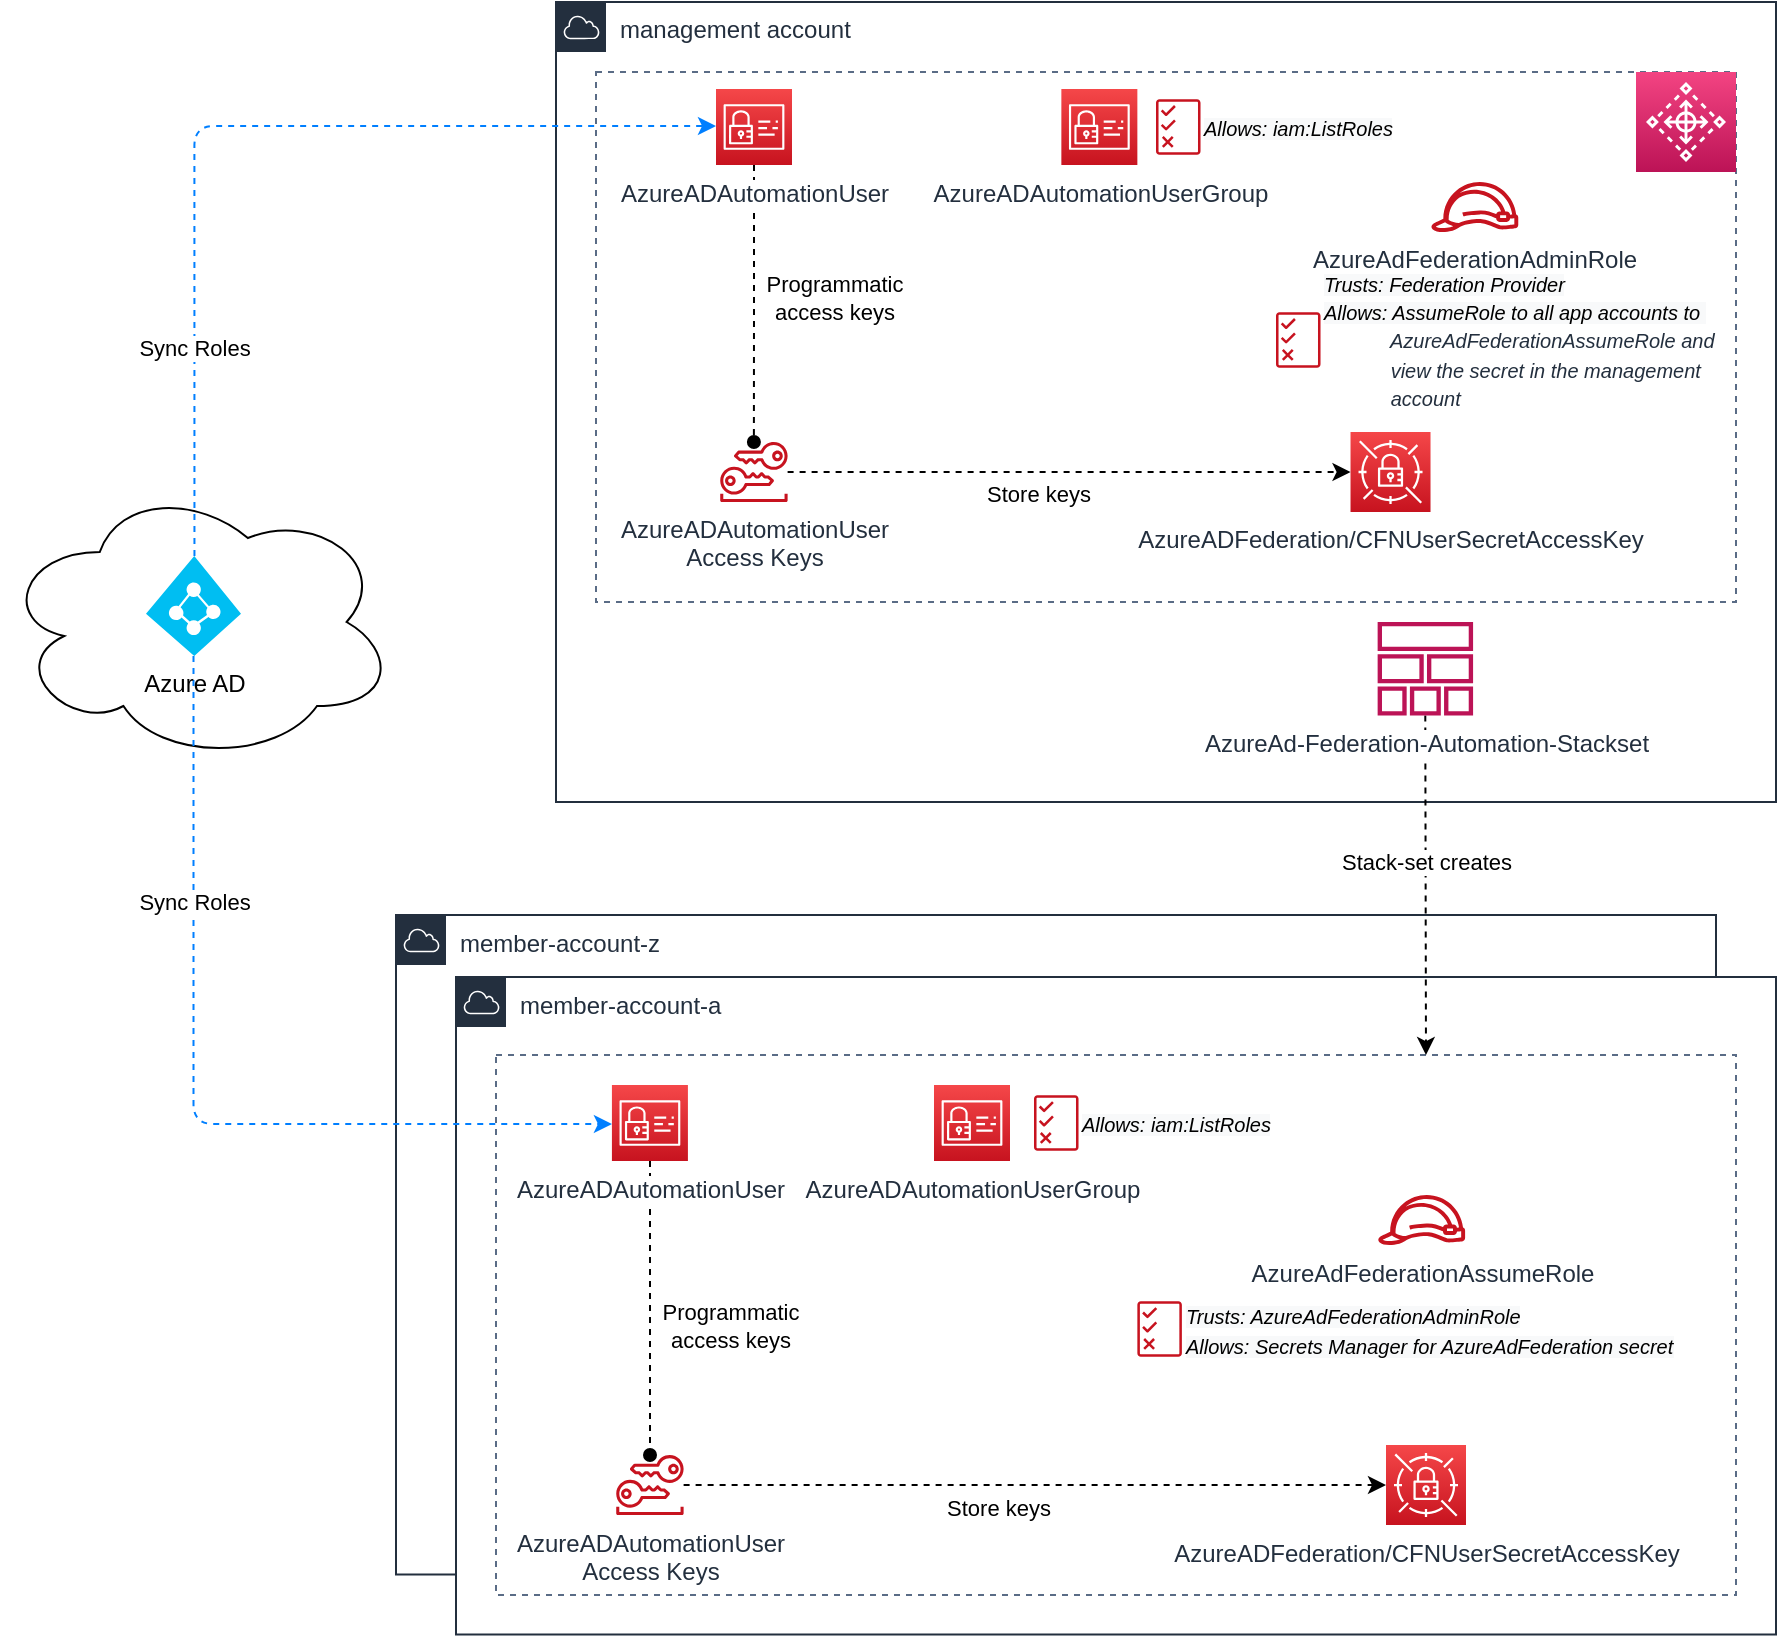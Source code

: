 <mxfile version="14.4.3" type="device" pages="3"><diagram id="FqrLZWHzoo5J5WxMDRZL" name="Architecture and setup"><mxGraphModel dx="2104" dy="1793" grid="1" gridSize="10" guides="1" tooltips="1" connect="1" arrows="1" fold="1" page="1" pageScale="1" pageWidth="850" pageHeight="1100" math="0" shadow="0"><root><mxCell id="c3f2tB6gFAgfBq4CRRod-0"/><mxCell id="c3f2tB6gFAgfBq4CRRod-1" parent="c3f2tB6gFAgfBq4CRRod-0"/><mxCell id="7dn_jiXcMwLFWpbqytFQ-9" value="management account" style="points=[[0,0],[0.25,0],[0.5,0],[0.75,0],[1,0],[1,0.25],[1,0.5],[1,0.75],[1,1],[0.75,1],[0.5,1],[0.25,1],[0,1],[0,0.75],[0,0.5],[0,0.25]];outlineConnect=0;gradientColor=none;html=1;whiteSpace=wrap;fontSize=12;fontStyle=0;shape=mxgraph.aws4.group;grIcon=mxgraph.aws4.group_aws_cloud;strokeColor=#232F3E;fillColor=none;verticalAlign=top;align=left;spacingLeft=30;fontColor=#232F3E;dashed=0;" parent="c3f2tB6gFAgfBq4CRRod-1" vertex="1"><mxGeometry x="150" y="-320" width="610" height="400" as="geometry"/></mxCell><mxCell id="RjcXQ5EP-Vv-G3318iv2-3" value="" style="fillColor=none;strokeColor=#5A6C86;dashed=1;verticalAlign=top;fontStyle=0;fontColor=#5A6C86;labelBackgroundColor=#ffffff;align=left;" parent="c3f2tB6gFAgfBq4CRRod-1" vertex="1"><mxGeometry x="170" y="-285" width="570" height="265" as="geometry"/></mxCell><mxCell id="SARxEaDUFfVSbtmHEN4Y-0" value="" style="ellipse;shape=cloud;whiteSpace=wrap;html=1;" parent="c3f2tB6gFAgfBq4CRRod-1" vertex="1"><mxGeometry x="-127.5" y="-80" width="197.5" height="140" as="geometry"/></mxCell><mxCell id="dH2w4yvX9Bx07AGb9wOr-0" value="member-account-z" style="points=[[0,0],[0.25,0],[0.5,0],[0.75,0],[1,0],[1,0.25],[1,0.5],[1,0.75],[1,1],[0.75,1],[0.5,1],[0.25,1],[0,1],[0,0.75],[0,0.5],[0,0.25]];outlineConnect=0;gradientColor=none;html=1;whiteSpace=wrap;fontSize=12;fontStyle=0;shape=mxgraph.aws4.group;grIcon=mxgraph.aws4.group_aws_cloud;strokeColor=#232F3E;verticalAlign=top;align=left;spacingLeft=30;fontColor=#232F3E;dashed=0;" parent="c3f2tB6gFAgfBq4CRRod-1" vertex="1"><mxGeometry x="70" y="136.53" width="660" height="329.77" as="geometry"/></mxCell><mxCell id="7dn_jiXcMwLFWpbqytFQ-4" value="member-account-a" style="points=[[0,0],[0.25,0],[0.5,0],[0.75,0],[1,0],[1,0.25],[1,0.5],[1,0.75],[1,1],[0.75,1],[0.5,1],[0.25,1],[0,1],[0,0.75],[0,0.5],[0,0.25]];outlineConnect=0;gradientColor=none;html=1;whiteSpace=wrap;fontSize=12;fontStyle=0;shape=mxgraph.aws4.group;grIcon=mxgraph.aws4.group_aws_cloud;strokeColor=#232F3E;verticalAlign=top;align=left;spacingLeft=30;fontColor=#232F3E;dashed=0;" parent="c3f2tB6gFAgfBq4CRRod-1" vertex="1"><mxGeometry x="100" y="167.53" width="660" height="328.77" as="geometry"/></mxCell><mxCell id="7dn_jiXcMwLFWpbqytFQ-58" value="AzureAdFederationAdminRole" style="outlineConnect=0;fontColor=#232F3E;gradientColor=none;fillColor=#C7131F;strokeColor=none;dashed=0;verticalLabelPosition=bottom;verticalAlign=top;align=center;html=1;fontSize=12;fontStyle=0;aspect=fixed;pointerEvents=1;shape=mxgraph.aws4.role;labelBackgroundColor=#ffffff;" parent="c3f2tB6gFAgfBq4CRRod-1" vertex="1"><mxGeometry x="587.26" y="-230" width="44.32" height="25" as="geometry"/></mxCell><mxCell id="7dn_jiXcMwLFWpbqytFQ-59" value="&lt;span style=&quot;color: rgb(0 , 0 , 0) ; font-size: 10px ; font-style: italic ; text-align: left ; background-color: rgb(248 , 249 , 250)&quot;&gt;Trusts: Federation Provider&lt;/span&gt;&lt;br style=&quot;color: rgb(0 , 0 , 0) ; font-size: 10px ; font-style: italic ; text-align: left ; background-color: rgb(248 , 249 , 250)&quot;&gt;&lt;span style=&quot;color: rgb(0 , 0 , 0) ; font-size: 10px ; font-style: italic ; text-align: left ; background-color: rgb(248 , 249 , 250)&quot;&gt;Allows: AssumeRole to all app accounts to&amp;nbsp;&lt;br&gt;&lt;/span&gt;&lt;span style=&quot;text-align: center&quot;&gt;&lt;font style=&quot;font-size: 10px&quot;&gt;&lt;i&gt;&amp;nbsp; &amp;nbsp; &amp;nbsp; &amp;nbsp; &amp;nbsp; &amp;nbsp; AzureAdFederationAssumeRole and&lt;br&gt;&amp;nbsp; &amp;nbsp; &amp;nbsp; &amp;nbsp; &amp;nbsp; &amp;nbsp; view the secret in the management&lt;br&gt;&amp;nbsp; &amp;nbsp; &amp;nbsp; &amp;nbsp; &amp;nbsp; &amp;nbsp; account&lt;/i&gt;&lt;/font&gt;&lt;/span&gt;&lt;span style=&quot;color: rgb(0 , 0 , 0) ; font-size: 10px ; font-style: italic ; text-align: left ; background-color: rgb(248 , 249 , 250)&quot;&gt;&lt;br&gt;&lt;/span&gt;" style="outlineConnect=0;fontColor=#232F3E;gradientColor=none;fillColor=#C7131F;strokeColor=none;dashed=0;verticalLabelPosition=middle;verticalAlign=middle;align=left;html=1;fontSize=12;fontStyle=0;aspect=fixed;pointerEvents=1;shape=mxgraph.aws4.permissions;labelBackgroundColor=#ffffff;labelPosition=right;" parent="c3f2tB6gFAgfBq4CRRod-1" vertex="1"><mxGeometry x="510" y="-165" width="22.26" height="28" as="geometry"/></mxCell><mxCell id="7dn_jiXcMwLFWpbqytFQ-43" value="" style="fillColor=none;strokeColor=#5A6C86;dashed=1;verticalAlign=top;fontStyle=0;fontColor=#5A6C86;labelBackgroundColor=#ffffff;align=left;" parent="c3f2tB6gFAgfBq4CRRod-1" vertex="1"><mxGeometry x="120" y="206.53" width="620" height="270" as="geometry"/></mxCell><mxCell id="F_xfmrEzftqFc8TvGtLU-1" style="edgeStyle=orthogonalEdgeStyle;rounded=0;orthogonalLoop=1;jettySize=auto;html=1;fontColor=#FFFFFF;dashed=1;" parent="c3f2tB6gFAgfBq4CRRod-1" source="7dn_jiXcMwLFWpbqytFQ-42" target="7dn_jiXcMwLFWpbqytFQ-45" edge="1"><mxGeometry relative="1" as="geometry"/></mxCell><mxCell id="F_xfmrEzftqFc8TvGtLU-2" value="&lt;font color=&quot;#000000&quot;&gt;Store keys&lt;/font&gt;" style="edgeLabel;html=1;align=center;verticalAlign=middle;resizable=0;points=[];fontColor=#FFFFFF;" parent="F_xfmrEzftqFc8TvGtLU-1" vertex="1" connectable="0"><mxGeometry x="-0.08" y="-1" relative="1" as="geometry"><mxPoint x="-4.81" y="10" as="offset"/></mxGeometry></mxCell><mxCell id="7dn_jiXcMwLFWpbqytFQ-42" value="AzureADAutomationUser&lt;br&gt;Access Keys" style="outlineConnect=0;fontColor=#232F3E;gradientColor=none;fillColor=#C7131F;strokeColor=none;dashed=0;verticalLabelPosition=bottom;verticalAlign=top;align=center;html=1;fontSize=12;fontStyle=0;aspect=fixed;pointerEvents=1;shape=mxgraph.aws4.long_term_security_credential;labelBackgroundColor=#ffffff;" parent="c3f2tB6gFAgfBq4CRRod-1" vertex="1"><mxGeometry x="180" y="406.53" width="33.92" height="30" as="geometry"/></mxCell><mxCell id="7dn_jiXcMwLFWpbqytFQ-44" value="AzureADAutomationUserGroup" style="outlineConnect=0;fontColor=#232F3E;gradientColor=#F54749;gradientDirection=north;fillColor=#C7131F;strokeColor=#ffffff;dashed=0;verticalLabelPosition=bottom;verticalAlign=top;align=center;html=1;fontSize=12;fontStyle=0;aspect=fixed;shape=mxgraph.aws4.resourceIcon;resIcon=mxgraph.aws4.identity_and_access_management;labelBackgroundColor=#ffffff;" parent="c3f2tB6gFAgfBq4CRRod-1" vertex="1"><mxGeometry x="339" y="221.53" width="38" height="38" as="geometry"/></mxCell><mxCell id="7dn_jiXcMwLFWpbqytFQ-45" value="AzureADFederation/CFNUserSecretAccessKey" style="outlineConnect=0;fontColor=#232F3E;gradientColor=#F54749;gradientDirection=north;fillColor=#C7131F;strokeColor=#ffffff;dashed=0;verticalLabelPosition=bottom;verticalAlign=top;align=center;html=1;fontSize=12;fontStyle=0;aspect=fixed;shape=mxgraph.aws4.resourceIcon;resIcon=mxgraph.aws4.secrets_manager;labelBackgroundColor=#ffffff;" parent="c3f2tB6gFAgfBq4CRRod-1" vertex="1"><mxGeometry x="565" y="401.53" width="40" height="40" as="geometry"/></mxCell><mxCell id="F_xfmrEzftqFc8TvGtLU-3" style="edgeStyle=orthogonalEdgeStyle;rounded=1;orthogonalLoop=1;jettySize=auto;html=1;dashed=1;fontColor=#FFFFFF;endArrow=oval;endFill=1;" parent="c3f2tB6gFAgfBq4CRRod-1" source="7dn_jiXcMwLFWpbqytFQ-41" target="7dn_jiXcMwLFWpbqytFQ-42" edge="1"><mxGeometry relative="1" as="geometry"><Array as="points"><mxPoint x="197" y="336.53"/><mxPoint x="197" y="336.53"/></Array></mxGeometry></mxCell><mxCell id="F_xfmrEzftqFc8TvGtLU-4" value="&lt;font color=&quot;#000000&quot;&gt;Programmatic&lt;br&gt;access keys&lt;/font&gt;" style="edgeLabel;html=1;align=center;verticalAlign=middle;resizable=0;points=[];fontColor=#FFFFFF;" parent="F_xfmrEzftqFc8TvGtLU-3" vertex="1" connectable="0"><mxGeometry x="-0.43" y="1" relative="1" as="geometry"><mxPoint x="39" y="40.2" as="offset"/></mxGeometry></mxCell><mxCell id="7dn_jiXcMwLFWpbqytFQ-41" value="AzureADAutomationUser" style="outlineConnect=0;fontColor=#232F3E;gradientColor=#F54749;gradientDirection=north;fillColor=#C7131F;strokeColor=#ffffff;dashed=0;verticalLabelPosition=bottom;verticalAlign=top;align=center;html=1;fontSize=12;fontStyle=0;aspect=fixed;shape=mxgraph.aws4.resourceIcon;resIcon=mxgraph.aws4.identity_and_access_management;labelBackgroundColor=#ffffff;" parent="c3f2tB6gFAgfBq4CRRod-1" vertex="1"><mxGeometry x="177.96" y="221.53" width="38" height="38" as="geometry"/></mxCell><mxCell id="7dn_jiXcMwLFWpbqytFQ-50" value="&lt;span style=&quot;color: rgb(0 , 0 , 0) ; font-size: 10px ; font-style: italic ; text-align: left ; background-color: rgb(248 , 249 , 250)&quot;&gt;Allows: iam:ListRoles&lt;/span&gt;" style="outlineConnect=0;fontColor=#232F3E;gradientColor=none;fillColor=#C7131F;strokeColor=none;dashed=0;verticalLabelPosition=middle;verticalAlign=middle;align=left;html=1;fontSize=12;fontStyle=0;aspect=fixed;pointerEvents=1;shape=mxgraph.aws4.permissions;labelBackgroundColor=#ffffff;labelPosition=right;" parent="c3f2tB6gFAgfBq4CRRod-1" vertex="1"><mxGeometry x="389" y="226.53" width="22.26" height="28" as="geometry"/></mxCell><mxCell id="dH2w4yvX9Bx07AGb9wOr-2" style="edgeStyle=orthogonalEdgeStyle;rounded=1;orthogonalLoop=1;jettySize=auto;html=1;fontSize=11;dashed=1;strokeColor=#007FFF;" parent="c3f2tB6gFAgfBq4CRRod-1" source="dH2w4yvX9Bx07AGb9wOr-1" target="7dn_jiXcMwLFWpbqytFQ-41" edge="1"><mxGeometry relative="1" as="geometry"><Array as="points"><mxPoint x="-31" y="241"/></Array></mxGeometry></mxCell><mxCell id="dH2w4yvX9Bx07AGb9wOr-3" value="Sync Roles" style="edgeLabel;html=1;align=center;verticalAlign=middle;resizable=0;points=[];fontSize=11;" parent="dH2w4yvX9Bx07AGb9wOr-2" vertex="1" connectable="0"><mxGeometry x="-0.777" y="-1" relative="1" as="geometry"><mxPoint x="0.99" y="73.59" as="offset"/></mxGeometry></mxCell><mxCell id="dH2w4yvX9Bx07AGb9wOr-1" value="Azure AD" style="verticalLabelPosition=bottom;html=1;verticalAlign=top;align=center;strokeColor=none;fillColor=#00BEF2;shape=mxgraph.azure.azure_active_directory;fontSize=12;" parent="c3f2tB6gFAgfBq4CRRod-1" vertex="1"><mxGeometry x="-55" y="-43" width="47.5" height="50" as="geometry"/></mxCell><mxCell id="RjcXQ5EP-Vv-G3318iv2-4" value="AzureADAutomationUser&lt;br&gt;Access Keys" style="outlineConnect=0;fontColor=#232F3E;gradientColor=none;fillColor=#C7131F;strokeColor=none;dashed=0;verticalLabelPosition=bottom;verticalAlign=top;align=center;html=1;fontSize=12;fontStyle=0;aspect=fixed;pointerEvents=1;shape=mxgraph.aws4.long_term_security_credential;labelBackgroundColor=#ffffff;" parent="c3f2tB6gFAgfBq4CRRod-1" vertex="1"><mxGeometry x="232" y="-100" width="33.92" height="30" as="geometry"/></mxCell><mxCell id="RjcXQ5EP-Vv-G3318iv2-5" value="AzureADAutomationUserGroup" style="outlineConnect=0;fontColor=#232F3E;gradientColor=#F54749;gradientDirection=north;fillColor=#C7131F;strokeColor=#ffffff;dashed=0;verticalLabelPosition=bottom;verticalAlign=top;align=center;html=1;fontSize=12;fontStyle=0;aspect=fixed;shape=mxgraph.aws4.resourceIcon;resIcon=mxgraph.aws4.identity_and_access_management;labelBackgroundColor=#ffffff;" parent="c3f2tB6gFAgfBq4CRRod-1" vertex="1"><mxGeometry x="402.68" y="-276.5" width="38" height="38" as="geometry"/></mxCell><mxCell id="RjcXQ5EP-Vv-G3318iv2-6" value="AzureADFederation/CFNUserSecretAccessKey" style="outlineConnect=0;fontColor=#232F3E;gradientColor=#F54749;gradientDirection=north;fillColor=#C7131F;strokeColor=#ffffff;dashed=0;verticalLabelPosition=bottom;verticalAlign=top;align=center;html=1;fontSize=12;fontStyle=0;aspect=fixed;shape=mxgraph.aws4.resourceIcon;resIcon=mxgraph.aws4.secrets_manager;labelBackgroundColor=#ffffff;" parent="c3f2tB6gFAgfBq4CRRod-1" vertex="1"><mxGeometry x="547.26" y="-105" width="40" height="40" as="geometry"/></mxCell><mxCell id="RjcXQ5EP-Vv-G3318iv2-8" value="&lt;span style=&quot;color: rgb(0 , 0 , 0) ; font-size: 10px ; font-style: italic ; text-align: left ; background-color: rgb(248 , 249 , 250)&quot;&gt;Allows: iam:ListRoles&lt;/span&gt;" style="outlineConnect=0;fontColor=#232F3E;gradientColor=none;fillColor=#C7131F;strokeColor=none;dashed=0;verticalLabelPosition=middle;verticalAlign=middle;align=left;html=1;fontSize=12;fontStyle=0;aspect=fixed;pointerEvents=1;shape=mxgraph.aws4.permissions;labelBackgroundColor=#ffffff;labelPosition=right;" parent="c3f2tB6gFAgfBq4CRRod-1" vertex="1"><mxGeometry x="450" y="-271.5" width="22.26" height="28" as="geometry"/></mxCell><mxCell id="RjcXQ5EP-Vv-G3318iv2-15" style="edgeStyle=orthogonalEdgeStyle;rounded=1;jumpStyle=arc;orthogonalLoop=1;jettySize=auto;html=1;startArrow=none;startFill=0;dashed=1;entryX=0.75;entryY=0;entryDx=0;entryDy=0;" parent="c3f2tB6gFAgfBq4CRRod-1" source="7dn_jiXcMwLFWpbqytFQ-14" target="7dn_jiXcMwLFWpbqytFQ-43" edge="1"><mxGeometry relative="1" as="geometry"><mxPoint x="200" y="320" as="targetPoint"/><mxPoint x="190.15" y="-176.588" as="sourcePoint"/></mxGeometry></mxCell><mxCell id="RjcXQ5EP-Vv-G3318iv2-16" value="&lt;br&gt;" style="edgeLabel;html=1;align=center;verticalAlign=middle;resizable=0;points=[];fontColor=#4D4D4D;" parent="RjcXQ5EP-Vv-G3318iv2-15" vertex="1" connectable="0"><mxGeometry x="0.028" y="47" relative="1" as="geometry"><mxPoint x="-49" y="47" as="offset"/></mxGeometry></mxCell><mxCell id="F_xfmrEzftqFc8TvGtLU-5" value="&lt;font color=&quot;#000000&quot;&gt;Stack-set creates&lt;/font&gt;" style="edgeLabel;html=1;align=center;verticalAlign=middle;resizable=0;points=[];fontColor=#FFFFFF;" parent="RjcXQ5EP-Vv-G3318iv2-15" vertex="1" connectable="0"><mxGeometry x="-0.036" relative="1" as="geometry"><mxPoint y="-8.77" as="offset"/></mxGeometry></mxCell><mxCell id="7dn_jiXcMwLFWpbqytFQ-14" value="AzureAd-Federation-Automation-Stackset" style="outlineConnect=0;fontColor=#232F3E;gradientColor=none;fillColor=#BC1356;strokeColor=none;dashed=0;verticalLabelPosition=bottom;verticalAlign=top;align=center;html=1;fontSize=12;fontStyle=0;aspect=fixed;pointerEvents=1;shape=mxgraph.aws4.stack;labelBackgroundColor=#ffffff;" parent="c3f2tB6gFAgfBq4CRRod-1" vertex="1"><mxGeometry x="560.68" y="-10" width="48" height="46.77" as="geometry"/></mxCell><mxCell id="7dn_jiXcMwLFWpbqytFQ-37" value="AzureAdFederationAssumeRole" style="outlineConnect=0;fontColor=#232F3E;gradientColor=none;fillColor=#C7131F;strokeColor=none;dashed=0;verticalLabelPosition=bottom;verticalAlign=top;align=center;html=1;fontSize=12;fontStyle=0;aspect=fixed;pointerEvents=1;shape=mxgraph.aws4.role;labelBackgroundColor=#ffffff;" parent="c3f2tB6gFAgfBq4CRRod-1" vertex="1"><mxGeometry x="560.68" y="276.53" width="44.32" height="25" as="geometry"/></mxCell><mxCell id="7dn_jiXcMwLFWpbqytFQ-40" value="&lt;span style=&quot;color: rgb(0 , 0 , 0) ; font-size: 10px ; font-style: italic ; text-align: left ; background-color: rgb(248 , 249 , 250)&quot;&gt;Trusts: AzureAdFederationAdminRole&lt;/span&gt;&lt;br style=&quot;color: rgb(0 , 0 , 0) ; font-size: 10px ; font-style: italic ; text-align: left ; background-color: rgb(248 , 249 , 250)&quot;&gt;&lt;span style=&quot;color: rgb(0 , 0 , 0) ; font-size: 10px ; font-style: italic ; text-align: left ; background-color: rgb(248 , 249 , 250)&quot;&gt;Allows: Secrets Manager for AzureAdFederation secret&lt;/span&gt;" style="outlineConnect=0;fontColor=#232F3E;gradientColor=none;fillColor=#C7131F;strokeColor=none;dashed=0;verticalLabelPosition=middle;verticalAlign=middle;align=left;html=1;fontSize=12;fontStyle=0;aspect=fixed;pointerEvents=1;shape=mxgraph.aws4.permissions;labelBackgroundColor=#ffffff;labelPosition=right;" parent="c3f2tB6gFAgfBq4CRRod-1" vertex="1"><mxGeometry x="440.68" y="329.53" width="22.26" height="28" as="geometry"/></mxCell><mxCell id="F_xfmrEzftqFc8TvGtLU-6" style="edgeStyle=orthogonalEdgeStyle;rounded=1;orthogonalLoop=1;jettySize=auto;html=1;dashed=1;fontColor=#FFFFFF;endArrow=oval;endFill=1;" parent="c3f2tB6gFAgfBq4CRRod-1" source="RjcXQ5EP-Vv-G3318iv2-7" target="RjcXQ5EP-Vv-G3318iv2-4" edge="1"><mxGeometry relative="1" as="geometry"><mxPoint x="207" y="269.53" as="sourcePoint"/><mxPoint x="286" y="-120" as="targetPoint"/></mxGeometry></mxCell><mxCell id="F_xfmrEzftqFc8TvGtLU-7" value="&lt;font color=&quot;#000000&quot;&gt;Programmatic&lt;br&gt;access keys&lt;/font&gt;" style="edgeLabel;html=1;align=center;verticalAlign=middle;resizable=0;points=[];fontColor=#FFFFFF;" parent="F_xfmrEzftqFc8TvGtLU-6" vertex="1" connectable="0"><mxGeometry x="-0.43" y="1" relative="1" as="geometry"><mxPoint x="39" y="27.07" as="offset"/></mxGeometry></mxCell><mxCell id="RjcXQ5EP-Vv-G3318iv2-7" value="AzureADAutomationUser" style="outlineConnect=0;fontColor=#232F3E;gradientColor=#F54749;gradientDirection=north;fillColor=#C7131F;strokeColor=#ffffff;dashed=0;verticalLabelPosition=bottom;verticalAlign=top;align=center;html=1;fontSize=12;fontStyle=0;aspect=fixed;shape=mxgraph.aws4.resourceIcon;resIcon=mxgraph.aws4.identity_and_access_management;labelBackgroundColor=#ffffff;" parent="c3f2tB6gFAgfBq4CRRod-1" vertex="1"><mxGeometry x="230" y="-276.5" width="38" height="38" as="geometry"/></mxCell><mxCell id="F_xfmrEzftqFc8TvGtLU-8" style="edgeStyle=orthogonalEdgeStyle;rounded=1;orthogonalLoop=1;jettySize=auto;html=1;fontSize=11;dashed=1;strokeColor=#007FFF;exitX=0.51;exitY=0;exitDx=0;exitDy=0;exitPerimeter=0;" parent="c3f2tB6gFAgfBq4CRRod-1" source="dH2w4yvX9Bx07AGb9wOr-1" target="RjcXQ5EP-Vv-G3318iv2-7" edge="1"><mxGeometry relative="1" as="geometry"><Array as="points"><mxPoint x="-31" y="-258"/></Array><mxPoint x="-30.775" y="-43" as="sourcePoint"/><mxPoint x="270" y="-257" as="targetPoint"/></mxGeometry></mxCell><mxCell id="F_xfmrEzftqFc8TvGtLU-9" value="Sync Roles" style="edgeLabel;html=1;align=center;verticalAlign=middle;resizable=0;points=[];fontSize=11;" parent="F_xfmrEzftqFc8TvGtLU-8" vertex="1" connectable="0"><mxGeometry x="-0.777" y="-1" relative="1" as="geometry"><mxPoint x="-1" y="-51.67" as="offset"/></mxGeometry></mxCell><mxCell id="F_xfmrEzftqFc8TvGtLU-10" style="edgeStyle=orthogonalEdgeStyle;rounded=0;orthogonalLoop=1;jettySize=auto;html=1;fontColor=#FFFFFF;dashed=1;" parent="c3f2tB6gFAgfBq4CRRod-1" source="RjcXQ5EP-Vv-G3318iv2-4" target="RjcXQ5EP-Vv-G3318iv2-6" edge="1"><mxGeometry relative="1" as="geometry"><mxPoint x="223.809" y="431.53" as="sourcePoint"/><mxPoint x="575" y="431.53" as="targetPoint"/></mxGeometry></mxCell><mxCell id="F_xfmrEzftqFc8TvGtLU-11" value="&lt;font color=&quot;#000000&quot;&gt;Store keys&lt;/font&gt;" style="edgeLabel;html=1;align=center;verticalAlign=middle;resizable=0;points=[];fontColor=#FFFFFF;" parent="F_xfmrEzftqFc8TvGtLU-10" vertex="1" connectable="0"><mxGeometry x="-0.08" y="-1" relative="1" as="geometry"><mxPoint x="-4.81" y="10" as="offset"/></mxGeometry></mxCell><mxCell id="F_xfmrEzftqFc8TvGtLU-12" value="" style="points=[[0,0,0],[0.25,0,0],[0.5,0,0],[0.75,0,0],[1,0,0],[0,1,0],[0.25,1,0],[0.5,1,0],[0.75,1,0],[1,1,0],[0,0.25,0],[0,0.5,0],[0,0.75,0],[1,0.25,0],[1,0.5,0],[1,0.75,0]];points=[[0,0,0],[0.25,0,0],[0.5,0,0],[0.75,0,0],[1,0,0],[0,1,0],[0.25,1,0],[0.5,1,0],[0.75,1,0],[1,1,0],[0,0.25,0],[0,0.5,0],[0,0.75,0],[1,0.25,0],[1,0.5,0],[1,0.75,0]];outlineConnect=0;fontColor=#232F3E;gradientColor=#F34482;gradientDirection=north;fillColor=#BC1356;strokeColor=#ffffff;dashed=0;verticalLabelPosition=bottom;verticalAlign=top;align=center;html=1;fontSize=12;fontStyle=0;aspect=fixed;shape=mxgraph.aws4.resourceIcon;resIcon=mxgraph.aws4.control_tower;" parent="c3f2tB6gFAgfBq4CRRod-1" vertex="1"><mxGeometry x="690" y="-285" width="50" height="50" as="geometry"/></mxCell><mxCell id="7dn_jiXcMwLFWpbqytFQ-65" value="Cloud Admin Setup" parent="c3f2tB6gFAgfBq4CRRod-0" visible="0"/><mxCell id="7dn_jiXcMwLFWpbqytFQ-26" value="cfn-azuread-fed-stackset.yaml" style="outlineConnect=0;fontColor=#232F3E;gradientColor=none;fillColor=#BC1356;strokeColor=none;dashed=0;verticalLabelPosition=bottom;verticalAlign=top;align=center;html=1;fontSize=12;fontStyle=0;aspect=fixed;pointerEvents=1;shape=mxgraph.aws4.template;" parent="7dn_jiXcMwLFWpbqytFQ-65" vertex="1"><mxGeometry x="890" y="-290" width="40" height="48" as="geometry"/></mxCell><mxCell id="7dn_jiXcMwLFWpbqytFQ-62" value="cfn-azuread-fed-admin-role.yaml" style="outlineConnect=0;fontColor=#232F3E;gradientColor=none;fillColor=#BC1356;strokeColor=none;dashed=0;verticalLabelPosition=bottom;verticalAlign=top;align=center;html=1;fontSize=12;fontStyle=0;aspect=fixed;pointerEvents=1;shape=mxgraph.aws4.template;" parent="7dn_jiXcMwLFWpbqytFQ-65" vertex="1"><mxGeometry x="890" y="-390" width="40" height="48" as="geometry"/></mxCell><mxCell id="7dn_jiXcMwLFWpbqytFQ-63" style="edgeStyle=orthogonalEdgeStyle;rounded=1;orthogonalLoop=1;jettySize=auto;html=1;entryX=1;entryY=0.5;entryDx=0;entryDy=0;dashed=1;endArrow=classic;endFill=1;fontColor=#4D4D4D;" parent="7dn_jiXcMwLFWpbqytFQ-65" source="VKh6G32uSdE6U0LtTRjT-0" target="7dn_jiXcMwLFWpbqytFQ-62" edge="1"><mxGeometry relative="1" as="geometry"><mxPoint x="1160" y="-290" as="sourcePoint"/><mxPoint x="664.66" y="-369.39" as="targetPoint"/><Array as="points"><mxPoint x="1165" y="-366"/></Array></mxGeometry></mxCell><mxCell id="7dn_jiXcMwLFWpbqytFQ-64" value="1) Create Stack (one time setup)" style="edgeLabel;html=1;align=center;verticalAlign=middle;resizable=0;points=[];fontColor=#4D4D4D;" parent="7dn_jiXcMwLFWpbqytFQ-63" vertex="1" connectable="0"><mxGeometry x="-0.13" y="1" relative="1" as="geometry"><mxPoint x="-77.29" y="-15" as="offset"/></mxGeometry></mxCell><mxCell id="7dn_jiXcMwLFWpbqytFQ-25" style="edgeStyle=orthogonalEdgeStyle;rounded=1;jumpStyle=arc;orthogonalLoop=1;jettySize=auto;html=1;startArrow=none;startFill=0;endArrow=classic;endFill=1;strokeWidth=1;fontSize=10;dashed=1;" parent="7dn_jiXcMwLFWpbqytFQ-65" source="7dn_jiXcMwLFWpbqytFQ-26" target="7dn_jiXcMwLFWpbqytFQ-14" edge="1"><mxGeometry relative="1" as="geometry"><mxPoint x="660" y="-267" as="targetPoint"/><Array as="points"><mxPoint x="770" y="-266"/><mxPoint x="770" y="-50"/><mxPoint x="590" y="-50"/></Array></mxGeometry></mxCell><mxCell id="7dn_jiXcMwLFWpbqytFQ-30" style="edgeStyle=orthogonalEdgeStyle;rounded=1;jumpStyle=arc;orthogonalLoop=1;jettySize=auto;html=1;dashed=1;startArrow=none;startFill=0;endArrow=classic;endFill=1;strokeWidth=1;fontSize=10;" parent="7dn_jiXcMwLFWpbqytFQ-65" source="VKh6G32uSdE6U0LtTRjT-0" target="7dn_jiXcMwLFWpbqytFQ-26" edge="1"><mxGeometry relative="1" as="geometry"><mxPoint x="1160" y="-266" as="sourcePoint"/></mxGeometry></mxCell><mxCell id="7dn_jiXcMwLFWpbqytFQ-31" value="2) Creates StackSet (one time setup)" style="edgeLabel;html=1;align=center;verticalAlign=middle;resizable=0;points=[];fontSize=11;" parent="7dn_jiXcMwLFWpbqytFQ-30" vertex="1" connectable="0"><mxGeometry x="0.214" relative="1" as="geometry"><mxPoint x="20.25" y="-13.39" as="offset"/></mxGeometry></mxCell><mxCell id="LpopPmGT9c_zJsNjT6-V-0" style="edgeStyle=orthogonalEdgeStyle;rounded=1;orthogonalLoop=1;jettySize=auto;html=1;dashed=1;endArrow=classic;endFill=1;fontColor=#4D4D4D;entryX=0.5;entryY=0;entryDx=0;entryDy=0;" parent="7dn_jiXcMwLFWpbqytFQ-65" source="7dn_jiXcMwLFWpbqytFQ-62" target="RjcXQ5EP-Vv-G3318iv2-3" edge="1"><mxGeometry relative="1" as="geometry"><Array as="points"><mxPoint x="435" y="-360"/></Array><mxPoint x="325" y="-240" as="sourcePoint"/><mxPoint x="320" y="-160" as="targetPoint"/></mxGeometry></mxCell><mxCell id="VKh6G32uSdE6U0LtTRjT-0" value="Cloud Admin" style="outlineConnect=0;fontColor=#232F3E;gradientColor=none;fillColor=#232F3E;strokeColor=none;dashed=0;verticalLabelPosition=bottom;verticalAlign=top;align=center;html=1;fontSize=12;fontStyle=0;aspect=fixed;pointerEvents=1;shape=mxgraph.aws4.user;" parent="7dn_jiXcMwLFWpbqytFQ-65" vertex="1"><mxGeometry x="1150" y="-285.25" width="38.5" height="38.5" as="geometry"/></mxCell></root></mxGraphModel></diagram><diagram name="workflow" id="9NhBHbqtQvZD5T5OXKM4"><mxGraphModel dx="2104" dy="1793" grid="1" gridSize="10" guides="1" tooltips="1" connect="1" arrows="1" fold="1" page="1" pageScale="1" pageWidth="850" pageHeight="1100" math="0" shadow="0"><root><mxCell id="ecbQXqs9eKeEXQ746qT--0"/><mxCell id="ecbQXqs9eKeEXQ746qT--1" parent="ecbQXqs9eKeEXQ746qT--0"/><mxCell id="xBXWzLloOaqbRb26Omyu-0" value="" style="ellipse;shape=cloud;whiteSpace=wrap;html=1;" parent="ecbQXqs9eKeEXQ746qT--1" vertex="1"><mxGeometry x="-180" y="30" width="197.5" height="140" as="geometry"/></mxCell><mxCell id="ecbQXqs9eKeEXQ746qT--2" value="member-account-z" style="points=[[0,0],[0.25,0],[0.5,0],[0.75,0],[1,0],[1,0.25],[1,0.5],[1,0.75],[1,1],[0.75,1],[0.5,1],[0.25,1],[0,1],[0,0.75],[0,0.5],[0,0.25]];outlineConnect=0;gradientColor=none;html=1;whiteSpace=wrap;fontSize=12;fontStyle=0;shape=mxgraph.aws4.group;grIcon=mxgraph.aws4.group_aws_cloud;strokeColor=#232F3E;verticalAlign=top;align=left;spacingLeft=30;fontColor=#232F3E;dashed=0;" parent="ecbQXqs9eKeEXQ746qT--1" vertex="1"><mxGeometry x="40" y="170.23" width="660" height="329.77" as="geometry"/></mxCell><mxCell id="ecbQXqs9eKeEXQ746qT--3" value="member-account-a" style="points=[[0,0],[0.25,0],[0.5,0],[0.75,0],[1,0],[1,0.25],[1,0.5],[1,0.75],[1,1],[0.75,1],[0.5,1],[0.25,1],[0,1],[0,0.75],[0,0.5],[0,0.25]];outlineConnect=0;gradientColor=none;html=1;whiteSpace=wrap;fontSize=12;fontStyle=0;shape=mxgraph.aws4.group;grIcon=mxgraph.aws4.group_aws_cloud;strokeColor=#232F3E;verticalAlign=top;align=left;spacingLeft=30;fontColor=#232F3E;dashed=0;" parent="ecbQXqs9eKeEXQ746qT--1" vertex="1"><mxGeometry x="70" y="201.23" width="660" height="328.77" as="geometry"/></mxCell><mxCell id="ecbQXqs9eKeEXQ746qT--4" value="management account" style="points=[[0,0],[0.25,0],[0.5,0],[0.75,0],[1,0],[1,0.25],[1,0.5],[1,0.75],[1,1],[0.75,1],[0.5,1],[0.25,1],[0,1],[0,0.75],[0,0.5],[0,0.25]];outlineConnect=0;gradientColor=none;html=1;whiteSpace=wrap;fontSize=12;fontStyle=0;shape=mxgraph.aws4.group;grIcon=mxgraph.aws4.group_aws_cloud;strokeColor=#232F3E;fillColor=none;verticalAlign=top;align=left;spacingLeft=30;fontColor=#232F3E;dashed=0;" parent="ecbQXqs9eKeEXQ746qT--1" vertex="1"><mxGeometry x="150" y="-70" width="570" height="200" as="geometry"/></mxCell><mxCell id="ecbQXqs9eKeEXQ746qT--5" value="" style="fillColor=none;strokeColor=#5A6C86;dashed=1;verticalAlign=top;fontStyle=0;fontColor=#5A6C86;labelBackgroundColor=#ffffff;align=left;" parent="ecbQXqs9eKeEXQ746qT--1" vertex="1"><mxGeometry x="169" y="-33.23" width="256.08" height="120" as="geometry"/></mxCell><mxCell id="ecbQXqs9eKeEXQ746qT--6" value="AzureAdFederationAdminRole" style="outlineConnect=0;fontColor=#232F3E;gradientColor=none;fillColor=#C7131F;strokeColor=none;dashed=0;verticalLabelPosition=bottom;verticalAlign=top;align=center;html=1;fontSize=12;fontStyle=0;aspect=fixed;pointerEvents=1;shape=mxgraph.aws4.role;labelBackgroundColor=#ffffff;" parent="ecbQXqs9eKeEXQ746qT--1" vertex="1"><mxGeometry x="301.84" y="-27.23" width="44.32" height="25" as="geometry"/></mxCell><mxCell id="ecbQXqs9eKeEXQ746qT--7" value="&lt;span style=&quot;color: rgb(0 , 0 , 0) ; font-size: 10px ; font-style: italic ; text-align: left ; background-color: rgb(248 , 249 , 250)&quot;&gt;Trusts: Federation Provider&lt;/span&gt;&lt;br style=&quot;color: rgb(0 , 0 , 0) ; font-size: 10px ; font-style: italic ; text-align: left ; background-color: rgb(248 , 249 , 250)&quot;&gt;&lt;span style=&quot;color: rgb(0 , 0 , 0) ; font-size: 10px ; font-style: italic ; text-align: left ; background-color: rgb(248 , 249 , 250)&quot;&gt;Allows: AssumeRole to all app accounts to&amp;nbsp;&lt;br&gt;&lt;/span&gt;&lt;span style=&quot;text-align: center&quot;&gt;&lt;font style=&quot;font-size: 10px&quot;&gt;&lt;i&gt;&amp;nbsp; &amp;nbsp; &amp;nbsp; &amp;nbsp; &amp;nbsp; &amp;nbsp; AzureAdFederationAssumeRole&lt;/i&gt;&lt;/font&gt;&lt;/span&gt;&lt;span style=&quot;color: rgb(0 , 0 , 0) ; font-size: 10px ; font-style: italic ; text-align: left ; background-color: rgb(248 , 249 , 250)&quot;&gt;&lt;br&gt;&lt;/span&gt;" style="outlineConnect=0;fontColor=#232F3E;gradientColor=none;fillColor=#C7131F;strokeColor=none;dashed=0;verticalLabelPosition=middle;verticalAlign=middle;align=left;html=1;fontSize=12;fontStyle=0;aspect=fixed;pointerEvents=1;shape=mxgraph.aws4.permissions;labelBackgroundColor=#ffffff;labelPosition=right;" parent="ecbQXqs9eKeEXQ746qT--1" vertex="1"><mxGeometry x="181.84" y="37.77" width="22.26" height="28" as="geometry"/></mxCell><mxCell id="ecbQXqs9eKeEXQ746qT--11" value="" style="fillColor=none;strokeColor=#5A6C86;dashed=1;verticalAlign=top;fontStyle=0;fontColor=#5A6C86;labelBackgroundColor=#ffffff;align=left;" parent="ecbQXqs9eKeEXQ746qT--1" vertex="1"><mxGeometry x="90" y="240.23" width="620" height="270" as="geometry"/></mxCell><mxCell id="ecbQXqs9eKeEXQ746qT--12" value="Access Keys" style="outlineConnect=0;fontColor=#232F3E;gradientColor=none;fillColor=#C7131F;strokeColor=none;dashed=0;verticalLabelPosition=bottom;verticalAlign=top;align=center;html=1;fontSize=12;fontStyle=0;aspect=fixed;pointerEvents=1;shape=mxgraph.aws4.long_term_security_credential;labelBackgroundColor=#ffffff;" parent="ecbQXqs9eKeEXQ746qT--1" vertex="1"><mxGeometry x="120" y="440.23" width="33.92" height="30" as="geometry"/></mxCell><mxCell id="ecbQXqs9eKeEXQ746qT--13" value="AzureADAutomationUserGroup" style="outlineConnect=0;fontColor=#232F3E;gradientColor=#F54749;gradientDirection=north;fillColor=#C7131F;strokeColor=#ffffff;dashed=0;verticalLabelPosition=bottom;verticalAlign=top;align=center;html=1;fontSize=12;fontStyle=0;aspect=fixed;shape=mxgraph.aws4.resourceIcon;resIcon=mxgraph.aws4.identity_and_access_management;labelBackgroundColor=#ffffff;" parent="ecbQXqs9eKeEXQ746qT--1" vertex="1"><mxGeometry x="250" y="349.73" width="38" height="38" as="geometry"/></mxCell><mxCell id="ecbQXqs9eKeEXQ746qT--14" value="AzureADFederation/CFNUserSecretAccessKey" style="outlineConnect=0;fontColor=#232F3E;gradientColor=#F54749;gradientDirection=north;fillColor=#C7131F;strokeColor=#ffffff;dashed=0;verticalLabelPosition=bottom;verticalAlign=top;align=center;html=1;fontSize=12;fontStyle=0;aspect=fixed;shape=mxgraph.aws4.resourceIcon;resIcon=mxgraph.aws4.secrets_manager;labelBackgroundColor=#ffffff;" parent="ecbQXqs9eKeEXQ746qT--1" vertex="1"><mxGeometry x="535" y="435.23" width="40" height="40" as="geometry"/></mxCell><mxCell id="ecbQXqs9eKeEXQ746qT--16" value="&lt;span style=&quot;color: rgb(0 , 0 , 0) ; font-size: 10px ; font-style: italic ; text-align: left ; background-color: rgb(248 , 249 , 250)&quot;&gt;Allows: iam:ListRoles&lt;/span&gt;" style="outlineConnect=0;fontColor=#232F3E;gradientColor=none;fillColor=#C7131F;strokeColor=none;dashed=0;verticalLabelPosition=middle;verticalAlign=middle;align=left;html=1;fontSize=12;fontStyle=0;aspect=fixed;pointerEvents=1;shape=mxgraph.aws4.permissions;labelBackgroundColor=#ffffff;labelPosition=right;" parent="ecbQXqs9eKeEXQ746qT--1" vertex="1"><mxGeometry x="300" y="354.73" width="22.26" height="28" as="geometry"/></mxCell><mxCell id="ecbQXqs9eKeEXQ746qT--17" style="edgeStyle=orthogonalEdgeStyle;rounded=1;orthogonalLoop=1;jettySize=auto;html=1;fontSize=11;dashed=1;strokeColor=#007FFF;" parent="ecbQXqs9eKeEXQ746qT--1" source="ecbQXqs9eKeEXQ746qT--19" target="ecbQXqs9eKeEXQ746qT--15" edge="1"><mxGeometry relative="1" as="geometry"><Array as="points"><mxPoint x="-21" y="270"/></Array></mxGeometry></mxCell><mxCell id="ecbQXqs9eKeEXQ746qT--18" value="Sync Roles" style="edgeLabel;html=1;align=center;verticalAlign=middle;resizable=0;points=[];fontSize=11;" parent="ecbQXqs9eKeEXQ746qT--17" vertex="1" connectable="0"><mxGeometry x="-0.777" y="-1" relative="1" as="geometry"><mxPoint x="0.95" y="68.5" as="offset"/></mxGeometry></mxCell><mxCell id="ecbQXqs9eKeEXQ746qT--19" value="Azure AD" style="verticalLabelPosition=bottom;html=1;verticalAlign=top;align=center;strokeColor=none;fillColor=#00BEF2;shape=mxgraph.azure.azure_active_directory;fontSize=12;" parent="ecbQXqs9eKeEXQ746qT--1" vertex="1"><mxGeometry x="-105" y="80" width="47.5" height="50" as="geometry"/></mxCell><mxCell id="ecbQXqs9eKeEXQ746qT--10" value="&lt;span style=&quot;color: rgb(0, 0, 0); font-size: 10px; font-style: italic; text-align: left;&quot;&gt;Trusts: ManagementAccountAzureAdFederationAdminRole&lt;/span&gt;&lt;br style=&quot;color: rgb(0, 0, 0); font-size: 10px; font-style: italic; text-align: left;&quot;&gt;&lt;span style=&quot;color: rgb(0, 0, 0); font-size: 10px; font-style: italic; text-align: left;&quot;&gt;Allows: Secrets Manager for AzureAdFederation secret&lt;/span&gt;" style="outlineConnect=0;fontColor=#232F3E;gradientColor=none;fillColor=#C7131F;strokeColor=none;dashed=0;verticalLabelPosition=middle;verticalAlign=middle;align=left;html=1;fontSize=12;fontStyle=0;aspect=fixed;pointerEvents=1;shape=mxgraph.aws4.permissions;labelBackgroundColor=#ffffff;labelPosition=right;" parent="ecbQXqs9eKeEXQ746qT--1" vertex="1"><mxGeometry x="412.84" y="308.23" width="22.26" height="28" as="geometry"/></mxCell><mxCell id="ecbQXqs9eKeEXQ746qT--9" value="AzureAdFederationAssumeRole" style="outlineConnect=0;fontColor=#232F3E;gradientColor=none;fillColor=#C7131F;strokeColor=none;dashed=0;verticalLabelPosition=bottom;verticalAlign=top;align=center;html=1;fontSize=12;fontStyle=0;aspect=fixed;pointerEvents=1;shape=mxgraph.aws4.role;labelBackgroundColor=#ffffff;" parent="ecbQXqs9eKeEXQ746qT--1" vertex="1"><mxGeometry x="532.84" y="255.23" width="44.32" height="25" as="geometry"/></mxCell><mxCell id="dLXGRq70US45OR9hH5CL-0" value="AzureAd-Federation-Automation" style="outlineConnect=0;fontColor=#232F3E;gradientColor=none;fillColor=#BC1356;strokeColor=none;dashed=0;verticalLabelPosition=bottom;verticalAlign=top;align=center;html=1;fontSize=12;fontStyle=0;aspect=fixed;pointerEvents=1;shape=mxgraph.aws4.stack;labelBackgroundColor=#ffffff;" parent="ecbQXqs9eKeEXQ746qT--1" vertex="1"><mxGeometry x="578.0" y="50" width="48" height="46.77" as="geometry"/></mxCell><mxCell id="Nqr2LBGSjIwOXb-rrK7V-1" value="AWS Organizations/&lt;br&gt;Account Vending Process" style="outlineConnect=0;fontColor=#232F3E;gradientColor=#F34482;gradientDirection=north;fillColor=#BC1356;strokeColor=#ffffff;dashed=0;verticalLabelPosition=bottom;verticalAlign=top;align=center;html=1;fontSize=12;fontStyle=0;aspect=fixed;shape=mxgraph.aws4.resourceIcon;resIcon=mxgraph.aws4.organizations;" parent="ecbQXqs9eKeEXQ746qT--1" vertex="1"><mxGeometry x="510" y="-40.23" width="50.23" height="50.23" as="geometry"/></mxCell><mxCell id="ecbQXqs9eKeEXQ746qT--15" value="AzureADAutomationUser" style="outlineConnect=0;fontColor=#232F3E;gradientColor=#F54749;gradientDirection=north;fillColor=#C7131F;strokeColor=#ffffff;dashed=0;verticalLabelPosition=bottom;verticalAlign=top;align=center;html=1;fontSize=12;fontStyle=0;aspect=fixed;shape=mxgraph.aws4.resourceIcon;resIcon=mxgraph.aws4.identity_and_access_management;labelBackgroundColor=#ffffff;" parent="ecbQXqs9eKeEXQ746qT--1" vertex="1"><mxGeometry x="250" y="255.23" width="38" height="38" as="geometry"/></mxCell><mxCell id="ecbQXqs9eKeEXQ746qT--58" value="Customer Fetch Keys" parent="ecbQXqs9eKeEXQ746qT--0"/><mxCell id="ecbQXqs9eKeEXQ746qT--61" style="edgeStyle=orthogonalEdgeStyle;rounded=1;orthogonalLoop=1;jettySize=auto;html=1;entryX=0.51;entryY=0;entryDx=0;entryDy=0;entryPerimeter=0;fontSize=11;" parent="ecbQXqs9eKeEXQ746qT--58" source="Nqr2LBGSjIwOXb-rrK7V-2" target="ecbQXqs9eKeEXQ746qT--19" edge="1"><mxGeometry relative="1" as="geometry"><Array as="points"><mxPoint x="-81" y="-50"/><mxPoint x="-81" y="-50"/></Array><mxPoint x="-21.2" y="-80" as="sourcePoint"/></mxGeometry></mxCell><mxCell id="ecbQXqs9eKeEXQ746qT--62" value="5) Configure Role Sync" style="edgeLabel;html=1;align=center;verticalAlign=middle;resizable=0;points=[];fontSize=11;" parent="ecbQXqs9eKeEXQ746qT--61" vertex="1" connectable="0"><mxGeometry x="0.08" relative="1" as="geometry"><mxPoint as="offset"/></mxGeometry></mxCell><mxCell id="EmAjW36ZTOEbOlp__Aqd-2" style="edgeStyle=orthogonalEdgeStyle;rounded=1;orthogonalLoop=1;jettySize=auto;html=1;" parent="ecbQXqs9eKeEXQ746qT--58" source="ecbQXqs9eKeEXQ746qT--9" target="ecbQXqs9eKeEXQ746qT--14" edge="1"><mxGeometry relative="1" as="geometry"><mxPoint x="371.06" y="96.77" as="sourcePoint"/><mxPoint x="565" y="265.23" as="targetPoint"/></mxGeometry></mxCell><mxCell id="EmAjW36ZTOEbOlp__Aqd-4" value="4) Retrieve keys" style="edgeLabel;html=1;align=center;verticalAlign=middle;resizable=0;points=[];" parent="EmAjW36ZTOEbOlp__Aqd-2" vertex="1" connectable="0"><mxGeometry x="0.275" y="-2" relative="1" as="geometry"><mxPoint as="offset"/></mxGeometry></mxCell><mxCell id="EmAjW36ZTOEbOlp__Aqd-0" style="edgeStyle=orthogonalEdgeStyle;rounded=1;orthogonalLoop=1;jettySize=auto;html=1;exitX=0.75;exitY=1;exitDx=0;exitDy=0;" parent="ecbQXqs9eKeEXQ746qT--58" source="ecbQXqs9eKeEXQ746qT--5" target="ecbQXqs9eKeEXQ746qT--9" edge="1"><mxGeometry relative="1" as="geometry"><mxPoint x="3.75" y="-100" as="sourcePoint"/><mxPoint x="334" y="-17.23" as="targetPoint"/><Array as="points"><mxPoint x="361" y="150"/><mxPoint x="555" y="150"/></Array></mxGeometry></mxCell><mxCell id="EmAjW36ZTOEbOlp__Aqd-1" value="3) Assume role" style="edgeLabel;html=1;align=center;verticalAlign=middle;resizable=0;points=[];" parent="EmAjW36ZTOEbOlp__Aqd-0" vertex="1" connectable="0"><mxGeometry x="0.358" y="-1" relative="1" as="geometry"><mxPoint x="-118.75" y="-1" as="offset"/></mxGeometry></mxCell><mxCell id="ecbQXqs9eKeEXQ746qT--59" style="edgeStyle=orthogonalEdgeStyle;rounded=1;orthogonalLoop=1;jettySize=auto;html=1;" parent="ecbQXqs9eKeEXQ746qT--58" source="Nqr2LBGSjIwOXb-rrK7V-2" target="ecbQXqs9eKeEXQ746qT--6" edge="1"><mxGeometry relative="1" as="geometry"><mxPoint x="-6.25" y="-110" as="sourcePoint"/></mxGeometry></mxCell><mxCell id="ecbQXqs9eKeEXQ746qT--60" value="2) Federate into role" style="edgeLabel;html=1;align=center;verticalAlign=middle;resizable=0;points=[];" parent="ecbQXqs9eKeEXQ746qT--59" vertex="1" connectable="0"><mxGeometry x="0.358" y="-1" relative="1" as="geometry"><mxPoint x="-118.75" y="-1" as="offset"/></mxGeometry></mxCell><mxCell id="Nqr2LBGSjIwOXb-rrK7V-2" value="Domain Admin" style="outlineConnect=0;fontColor=#232F3E;gradientColor=none;fillColor=#232F3E;strokeColor=none;dashed=0;verticalLabelPosition=bottom;verticalAlign=top;align=center;html=1;fontSize=12;fontStyle=0;aspect=fixed;pointerEvents=1;shape=mxgraph.aws4.user;labelBackgroundColor=#ffffff;" parent="ecbQXqs9eKeEXQ746qT--58" vertex="1"><mxGeometry x="-100.5" y="-130" width="38.5" height="38.5" as="geometry"/></mxCell><mxCell id="ecbQXqs9eKeEXQ746qT--49" value="Customer Create Account" parent="ecbQXqs9eKeEXQ746qT--0"/><mxCell id="73YPUSyL-7n6Ob9GP6of-4" style="edgeStyle=orthogonalEdgeStyle;rounded=0;orthogonalLoop=1;jettySize=auto;html=1;endArrow=oval;endFill=1;" parent="ecbQXqs9eKeEXQ746qT--49" source="ecbQXqs9eKeEXQ746qT--15" target="ecbQXqs9eKeEXQ746qT--13" edge="1"><mxGeometry relative="1" as="geometry"><Array as="points"><mxPoint x="269" y="320"/><mxPoint x="269" y="320"/></Array><mxPoint x="299" y="343.0" as="sourcePoint"/><mxPoint x="299" y="399.5" as="targetPoint"/></mxGeometry></mxCell><mxCell id="73YPUSyL-7n6Ob9GP6of-5" value="Added to" style="edgeLabel;html=1;align=center;verticalAlign=middle;resizable=0;points=[];fontColor=#4D4D4D;" parent="73YPUSyL-7n6Ob9GP6of-4" vertex="1" connectable="0"><mxGeometry x="0.292" relative="1" as="geometry"><mxPoint y="1" as="offset"/></mxGeometry></mxCell><mxCell id="ecbQXqs9eKeEXQ746qT--47" style="edgeStyle=orthogonalEdgeStyle;rounded=1;jumpStyle=arc;orthogonalLoop=1;jettySize=auto;html=1;startArrow=none;startFill=0;endArrow=classic;endFill=1;strokeWidth=1;fontSize=10;" parent="ecbQXqs9eKeEXQ746qT--49" source="Nqr2LBGSjIwOXb-rrK7V-0" target="Nqr2LBGSjIwOXb-rrK7V-1" edge="1"><mxGeometry relative="1" as="geometry"><mxPoint x="549" y="-40" as="targetPoint"/><mxPoint x="420" y="-190" as="sourcePoint"/></mxGeometry></mxCell><mxCell id="q3QrLi9Y31-mLm0YK5YP-1" value="1) Create member account" style="edgeLabel;html=1;align=center;verticalAlign=middle;resizable=0;points=[];" parent="ecbQXqs9eKeEXQ746qT--47" vertex="1" connectable="0"><mxGeometry x="-0.268" relative="1" as="geometry"><mxPoint x="1" as="offset"/></mxGeometry></mxCell><mxCell id="73YPUSyL-7n6Ob9GP6of-0" style="edgeStyle=orthogonalEdgeStyle;rounded=1;jumpStyle=arc;orthogonalLoop=1;jettySize=auto;html=1;startArrow=none;startFill=0;dashed=1;" parent="ecbQXqs9eKeEXQ746qT--49" source="dLXGRq70US45OR9hH5CL-0" target="ecbQXqs9eKeEXQ746qT--11" edge="1"><mxGeometry relative="1" as="geometry"><mxPoint x="740" y="425" as="targetPoint"/><Array as="points"><mxPoint x="840" y="73"/><mxPoint x="840" y="425"/></Array><mxPoint x="631.0" y="-242.23" as="sourcePoint"/></mxGeometry></mxCell><mxCell id="73YPUSyL-7n6Ob9GP6of-1" value="StackSet Creates" style="edgeLabel;html=1;align=center;verticalAlign=middle;resizable=0;points=[];" parent="73YPUSyL-7n6Ob9GP6of-0" vertex="1" connectable="0"><mxGeometry x="-0.908" y="-2" relative="1" as="geometry"><mxPoint x="101" y="9.23" as="offset"/></mxGeometry></mxCell><mxCell id="73YPUSyL-7n6Ob9GP6of-6" style="edgeStyle=orthogonalEdgeStyle;rounded=1;orthogonalLoop=1;jettySize=auto;html=1;endArrow=oval;endFill=1;fontColor=#4D4D4D;dashed=1;" parent="ecbQXqs9eKeEXQ746qT--49" source="ecbQXqs9eKeEXQ746qT--15" target="ecbQXqs9eKeEXQ746qT--12" edge="1"><mxGeometry relative="1" as="geometry"><Array as="points"><mxPoint x="137" y="280"/></Array><mxPoint x="280" y="330" as="sourcePoint"/><mxPoint x="167" y="490" as="targetPoint"/></mxGeometry></mxCell><mxCell id="73YPUSyL-7n6Ob9GP6of-7" value="Programmatic&lt;br&gt;Access Keys" style="edgeLabel;html=1;align=center;verticalAlign=middle;resizable=0;points=[];fontColor=#4D4D4D;" parent="73YPUSyL-7n6Ob9GP6of-6" vertex="1" connectable="0"><mxGeometry x="0.568" y="-1" relative="1" as="geometry"><mxPoint y="-30.08" as="offset"/></mxGeometry></mxCell><mxCell id="73YPUSyL-7n6Ob9GP6of-2" style="edgeStyle=orthogonalEdgeStyle;rounded=1;orthogonalLoop=1;jettySize=auto;html=1;endArrow=classic;endFill=1;fontColor=#4D4D4D;dashed=1;" parent="ecbQXqs9eKeEXQ746qT--49" source="ecbQXqs9eKeEXQ746qT--12" target="ecbQXqs9eKeEXQ746qT--14" edge="1"><mxGeometry relative="1" as="geometry"><mxPoint x="183.809" y="505" as="sourcePoint"/><mxPoint x="565" y="505" as="targetPoint"/></mxGeometry></mxCell><mxCell id="73YPUSyL-7n6Ob9GP6of-3" value="Store Keys" style="edgeLabel;html=1;align=center;verticalAlign=middle;resizable=0;points=[];fontColor=#4D4D4D;" parent="73YPUSyL-7n6Ob9GP6of-2" vertex="1" connectable="0"><mxGeometry x="0.177" y="-1" relative="1" as="geometry"><mxPoint y="1" as="offset"/></mxGeometry></mxCell><mxCell id="Nqr2LBGSjIwOXb-rrK7V-0" value="Cloud Admin" style="outlineConnect=0;fontColor=#232F3E;gradientColor=none;fillColor=#232F3E;strokeColor=none;dashed=0;verticalLabelPosition=bottom;verticalAlign=top;align=center;html=1;fontSize=12;fontStyle=0;aspect=fixed;pointerEvents=1;shape=mxgraph.aws4.user;" parent="ecbQXqs9eKeEXQ746qT--49" vertex="1"><mxGeometry x="380.75" y="-210" width="38.5" height="38.5" as="geometry"/></mxCell><mxCell id="9v8ypucz6LNQRWY2nad5-1" value="1" style="rounded=1;whiteSpace=wrap;html=1;spacing=2;strokeColor=#10739e;fontColor=#FFFFFF;fillColor=#004C99;" parent="ecbQXqs9eKeEXQ746qT--49" vertex="1"><mxGeometry x="443" y="-200.5" width="20" height="20" as="geometry"/></mxCell><mxCell id="9v8ypucz6LNQRWY2nad5-2" value="3" style="rounded=1;whiteSpace=wrap;html=1;spacing=2;strokeColor=#10739e;fontColor=#FFFFFF;fillColor=#004C99;" parent="ecbQXqs9eKeEXQ746qT--49" vertex="1"><mxGeometry x="379.75" y="140" width="20" height="20" as="geometry"/></mxCell><mxCell id="9v8ypucz6LNQRWY2nad5-6" value="4" style="rounded=1;whiteSpace=wrap;html=1;spacing=2;strokeColor=#10739e;fontColor=#FFFFFF;fillColor=#004C99;" parent="ecbQXqs9eKeEXQ746qT--49" vertex="1"><mxGeometry x="503" y="369" width="20" height="20" as="geometry"/></mxCell><mxCell id="9v8ypucz6LNQRWY2nad5-7" value="2" style="rounded=1;whiteSpace=wrap;html=1;spacing=2;strokeColor=#10739e;fontColor=#FFFFFF;fillColor=#004C99;" parent="ecbQXqs9eKeEXQ746qT--49" vertex="1"><mxGeometry x="79" y="-121" width="20" height="20" as="geometry"/></mxCell><mxCell id="9v8ypucz6LNQRWY2nad5-8" value="5" style="rounded=1;whiteSpace=wrap;html=1;spacing=2;strokeColor=#10739e;fontColor=#FFFFFF;fillColor=#004C99;" parent="ecbQXqs9eKeEXQ746qT--49" vertex="1"><mxGeometry x="-148" y="-9" width="20" height="20" as="geometry"/></mxCell></root></mxGraphModel></diagram><diagram name="Copy of workflow" id="SlA-u9dBzWEztkMUYfEh"><mxGraphModel dx="1796" dy="1780" grid="1" gridSize="10" guides="1" tooltips="1" connect="1" arrows="1" fold="1" page="1" pageScale="1" pageWidth="850" pageHeight="1100" math="0" shadow="0"><root><mxCell id="IICr2bVySMAbesxfVhUZ-0"/><mxCell id="IICr2bVySMAbesxfVhUZ-44" value="Untitled Layer" parent="IICr2bVySMAbesxfVhUZ-0"/><mxCell id="IJuatvPRa-Jgmhg7ab_--0" value="member-account-z" style="points=[[0,0],[0.25,0],[0.5,0],[0.75,0],[1,0],[1,0.25],[1,0.5],[1,0.75],[1,1],[0.75,1],[0.5,1],[0.25,1],[0,1],[0,0.75],[0,0.5],[0,0.25]];outlineConnect=0;gradientColor=none;html=1;whiteSpace=wrap;fontSize=12;fontStyle=0;shape=mxgraph.aws4.group;grIcon=mxgraph.aws4.group_aws_cloud;strokeColor=#232F3E;verticalAlign=top;align=left;spacingLeft=30;fontColor=#232F3E;dashed=0;" parent="IICr2bVySMAbesxfVhUZ-44" vertex="1"><mxGeometry x="140" y="510" width="420" height="248.77" as="geometry"/></mxCell><mxCell id="IICr2bVySMAbesxfVhUZ-79" value="member-account-x" style="points=[[0,0],[0.25,0],[0.5,0],[0.75,0],[1,0],[1,0.25],[1,0.5],[1,0.75],[1,1],[0.75,1],[0.5,1],[0.25,1],[0,1],[0,0.75],[0,0.5],[0,0.25]];outlineConnect=0;gradientColor=none;html=1;whiteSpace=wrap;fontSize=12;fontStyle=0;shape=mxgraph.aws4.group;grIcon=mxgraph.aws4.group_aws_cloud;strokeColor=#232F3E;verticalAlign=top;align=left;spacingLeft=30;fontColor=#232F3E;dashed=0;" parent="IICr2bVySMAbesxfVhUZ-44" vertex="1"><mxGeometry x="140" y="210" width="420" height="248.77" as="geometry"/></mxCell><mxCell id="IICr2bVySMAbesxfVhUZ-45" value="" style="ellipse;shape=cloud;whiteSpace=wrap;html=1;" parent="IICr2bVySMAbesxfVhUZ-44" vertex="1"><mxGeometry x="-170" y="60" width="197.5" height="140" as="geometry"/></mxCell><mxCell id="IICr2bVySMAbesxfVhUZ-47" value="member-account-a" style="points=[[0,0],[0.25,0],[0.5,0],[0.75,0],[1,0],[1,0.25],[1,0.5],[1,0.75],[1,1],[0.75,1],[0.5,1],[0.25,1],[0,1],[0,0.75],[0,0.5],[0,0.25]];outlineConnect=0;gradientColor=none;html=1;whiteSpace=wrap;fontSize=12;fontStyle=0;shape=mxgraph.aws4.group;grIcon=mxgraph.aws4.group_aws_cloud;strokeColor=#232F3E;verticalAlign=top;align=left;spacingLeft=30;fontColor=#232F3E;dashed=0;" parent="IICr2bVySMAbesxfVhUZ-44" vertex="1"><mxGeometry x="170" y="241.23" width="420" height="248.77" as="geometry"/></mxCell><mxCell id="IICr2bVySMAbesxfVhUZ-48" value="management&lt;br&gt;account" style="points=[[0,0],[0.25,0],[0.5,0],[0.75,0],[1,0],[1,0.25],[1,0.5],[1,0.75],[1,1],[0.75,1],[0.5,1],[0.25,1],[0,1],[0,0.75],[0,0.5],[0,0.25]];outlineConnect=0;gradientColor=none;html=1;whiteSpace=wrap;fontSize=12;fontStyle=0;shape=mxgraph.aws4.group;grIcon=mxgraph.aws4.group_aws_cloud;strokeColor=#232F3E;fillColor=none;verticalAlign=top;align=left;spacingLeft=30;fontColor=#232F3E;dashed=0;" parent="IICr2bVySMAbesxfVhUZ-44" vertex="1"><mxGeometry x="500" y="-10" width="230" height="150" as="geometry"/></mxCell><mxCell id="IICr2bVySMAbesxfVhUZ-53" value="AzureADFederation/CFNUserSecretAccessKey" style="outlineConnect=0;fontColor=#232F3E;gradientColor=#F54749;gradientDirection=north;fillColor=#C7131F;strokeColor=#ffffff;dashed=0;verticalLabelPosition=bottom;verticalAlign=top;align=center;html=1;fontSize=12;fontStyle=0;aspect=fixed;shape=mxgraph.aws4.resourceIcon;resIcon=mxgraph.aws4.secrets_manager;labelBackgroundColor=#ffffff;" parent="IICr2bVySMAbesxfVhUZ-44" vertex="1"><mxGeometry x="288" y="395.23" width="40" height="40" as="geometry"/></mxCell><mxCell id="IICr2bVySMAbesxfVhUZ-54" style="edgeStyle=orthogonalEdgeStyle;rounded=1;orthogonalLoop=1;jettySize=auto;html=1;fontSize=11;dashed=1;strokeColor=#007FFF;" parent="IICr2bVySMAbesxfVhUZ-44" source="IICr2bVySMAbesxfVhUZ-56" target="IICr2bVySMAbesxfVhUZ-59" edge="1"><mxGeometry relative="1" as="geometry"><Array as="points"><mxPoint x="-11" y="115"/><mxPoint x="-11" y="301"/></Array></mxGeometry></mxCell><mxCell id="IICr2bVySMAbesxfVhUZ-56" value="Azure AD" style="verticalLabelPosition=bottom;html=1;verticalAlign=top;align=center;strokeColor=none;fillColor=#00BEF2;shape=mxgraph.azure.azure_active_directory;fontSize=12;" parent="IICr2bVySMAbesxfVhUZ-44" vertex="1"><mxGeometry x="-95" y="90" width="47.5" height="50" as="geometry"/></mxCell><mxCell id="IICr2bVySMAbesxfVhUZ-59" value="AzureADAutomationUser" style="outlineConnect=0;fontColor=#232F3E;gradientColor=#F54749;gradientDirection=north;fillColor=#C7131F;strokeColor=#ffffff;dashed=0;verticalLabelPosition=bottom;verticalAlign=top;align=center;html=1;fontSize=12;fontStyle=0;aspect=fixed;shape=mxgraph.aws4.resourceIcon;resIcon=mxgraph.aws4.identity_and_access_management;labelBackgroundColor=#ffffff;" parent="IICr2bVySMAbesxfVhUZ-44" vertex="1"><mxGeometry x="290" y="282.23" width="38" height="38" as="geometry"/></mxCell><mxCell id="IICr2bVySMAbesxfVhUZ-61" style="edgeStyle=orthogonalEdgeStyle;rounded=1;orthogonalLoop=1;jettySize=auto;html=1;entryX=0.51;entryY=0;entryDx=0;entryDy=0;entryPerimeter=0;fontSize=11;" parent="IICr2bVySMAbesxfVhUZ-44" source="IICr2bVySMAbesxfVhUZ-69" target="IICr2bVySMAbesxfVhUZ-56" edge="1"><mxGeometry relative="1" as="geometry"><mxPoint x="-11.2" y="-70" as="sourcePoint"/></mxGeometry></mxCell><mxCell id="IICr2bVySMAbesxfVhUZ-62" value="4) Configure Role Sync" style="edgeLabel;html=1;align=center;verticalAlign=middle;resizable=0;points=[];fontSize=11;" parent="IICr2bVySMAbesxfVhUZ-61" vertex="1" connectable="0"><mxGeometry x="0.08" relative="1" as="geometry"><mxPoint as="offset"/></mxGeometry></mxCell><mxCell id="IICr2bVySMAbesxfVhUZ-63" style="edgeStyle=orthogonalEdgeStyle;rounded=1;orthogonalLoop=1;jettySize=auto;html=1;" parent="IICr2bVySMAbesxfVhUZ-44" source="IICr2bVySMAbesxfVhUZ-60" target="IICr2bVySMAbesxfVhUZ-53" edge="1"><mxGeometry relative="1" as="geometry"><mxPoint x="301.06" y="136.77" as="sourcePoint"/><mxPoint x="495" y="305.23" as="targetPoint"/><Array as="points"><mxPoint x="485" y="415"/></Array></mxGeometry></mxCell><mxCell id="IICr2bVySMAbesxfVhUZ-64" value="3) Retrieve keys" style="edgeLabel;html=1;align=center;verticalAlign=middle;resizable=0;points=[];" parent="IICr2bVySMAbesxfVhUZ-63" vertex="1" connectable="0"><mxGeometry x="0.275" y="-2" relative="1" as="geometry"><mxPoint as="offset"/></mxGeometry></mxCell><mxCell id="IICr2bVySMAbesxfVhUZ-65" style="edgeStyle=orthogonalEdgeStyle;rounded=1;orthogonalLoop=1;jettySize=auto;html=1;" parent="IICr2bVySMAbesxfVhUZ-44" source="IICr2bVySMAbesxfVhUZ-50" target="IICr2bVySMAbesxfVhUZ-60" edge="1"><mxGeometry relative="1" as="geometry"><mxPoint x="371.06" y="96.77" as="sourcePoint"/><mxPoint x="344" y="-7.23" as="targetPoint"/><Array as="points"><mxPoint x="612" y="308"/></Array></mxGeometry></mxCell><mxCell id="IICr2bVySMAbesxfVhUZ-67" style="edgeStyle=orthogonalEdgeStyle;rounded=1;orthogonalLoop=1;jettySize=auto;html=1;" parent="IICr2bVySMAbesxfVhUZ-44" source="IICr2bVySMAbesxfVhUZ-69" target="IICr2bVySMAbesxfVhUZ-50" edge="1"><mxGeometry relative="1" as="geometry"><mxPoint x="3.75" y="-100" as="sourcePoint"/></mxGeometry></mxCell><mxCell id="IICr2bVySMAbesxfVhUZ-68" value="1) Federate into role" style="edgeLabel;html=1;align=center;verticalAlign=middle;resizable=0;points=[];" parent="IICr2bVySMAbesxfVhUZ-67" vertex="1" connectable="0"><mxGeometry x="0.358" y="-1" relative="1" as="geometry"><mxPoint x="-91.5" y="-1" as="offset"/></mxGeometry></mxCell><mxCell id="IICr2bVySMAbesxfVhUZ-69" value="Domain Admin" style="outlineConnect=0;fontColor=#232F3E;gradientColor=none;fillColor=#232F3E;strokeColor=none;dashed=0;verticalLabelPosition=bottom;verticalAlign=top;align=center;html=1;fontSize=12;fontStyle=0;aspect=fixed;pointerEvents=1;shape=mxgraph.aws4.user;labelBackgroundColor=#ffffff;" parent="IICr2bVySMAbesxfVhUZ-44" vertex="1"><mxGeometry x="300.0" y="45.75" width="38.5" height="38.5" as="geometry"/></mxCell><mxCell id="IICr2bVySMAbesxfVhUZ-60" value="AzureAdFederationAssumeRole" style="outlineConnect=0;fontColor=#232F3E;gradientColor=none;fillColor=#C7131F;strokeColor=none;dashed=0;verticalLabelPosition=bottom;verticalAlign=top;align=center;html=1;fontSize=12;fontStyle=0;aspect=fixed;pointerEvents=1;shape=mxgraph.aws4.role;labelBackgroundColor=#ffffff;" parent="IICr2bVySMAbesxfVhUZ-44" vertex="1"><mxGeometry x="462.84" y="295.23" width="44.32" height="25" as="geometry"/></mxCell><mxCell id="IICr2bVySMAbesxfVhUZ-73" value="member-account-b" style="points=[[0,0],[0.25,0],[0.5,0],[0.75,0],[1,0],[1,0.25],[1,0.5],[1,0.75],[1,1],[0.75,1],[0.5,1],[0.25,1],[0,1],[0,0.75],[0,0.5],[0,0.25]];outlineConnect=0;gradientColor=none;html=1;whiteSpace=wrap;fontSize=12;fontStyle=0;shape=mxgraph.aws4.group;grIcon=mxgraph.aws4.group_aws_cloud;strokeColor=#232F3E;verticalAlign=top;align=left;spacingLeft=30;fontColor=#232F3E;dashed=0;" parent="IICr2bVySMAbesxfVhUZ-44" vertex="1"><mxGeometry x="170" y="541.23" width="420" height="248.77" as="geometry"/></mxCell><mxCell id="IICr2bVySMAbesxfVhUZ-74" value="AzureADFederation/CFNUserSecretAccessKey" style="outlineConnect=0;fontColor=#232F3E;gradientColor=#F54749;gradientDirection=north;fillColor=#C7131F;strokeColor=#ffffff;dashed=0;verticalLabelPosition=bottom;verticalAlign=top;align=center;html=1;fontSize=12;fontStyle=0;aspect=fixed;shape=mxgraph.aws4.resourceIcon;resIcon=mxgraph.aws4.secrets_manager;labelBackgroundColor=#ffffff;" parent="IICr2bVySMAbesxfVhUZ-44" vertex="1"><mxGeometry x="288" y="695.23" width="40" height="40" as="geometry"/></mxCell><mxCell id="IICr2bVySMAbesxfVhUZ-75" value="AzureADAutomationUser" style="outlineConnect=0;fontColor=#232F3E;gradientColor=#F54749;gradientDirection=north;fillColor=#C7131F;strokeColor=#ffffff;dashed=0;verticalLabelPosition=bottom;verticalAlign=top;align=center;html=1;fontSize=12;fontStyle=0;aspect=fixed;shape=mxgraph.aws4.resourceIcon;resIcon=mxgraph.aws4.identity_and_access_management;labelBackgroundColor=#ffffff;" parent="IICr2bVySMAbesxfVhUZ-44" vertex="1"><mxGeometry x="290" y="582.23" width="38" height="38" as="geometry"/></mxCell><mxCell id="IICr2bVySMAbesxfVhUZ-76" style="edgeStyle=orthogonalEdgeStyle;rounded=1;orthogonalLoop=1;jettySize=auto;html=1;" parent="IICr2bVySMAbesxfVhUZ-44" source="IICr2bVySMAbesxfVhUZ-78" target="IICr2bVySMAbesxfVhUZ-74" edge="1"><mxGeometry relative="1" as="geometry"><mxPoint x="301.06" y="436.77" as="sourcePoint"/><mxPoint x="495" y="605.23" as="targetPoint"/><Array as="points"><mxPoint x="485" y="715"/></Array></mxGeometry></mxCell><mxCell id="IICr2bVySMAbesxfVhUZ-77" value="3) Retrieve keys" style="edgeLabel;html=1;align=center;verticalAlign=middle;resizable=0;points=[];" parent="IICr2bVySMAbesxfVhUZ-76" vertex="1" connectable="0"><mxGeometry x="0.275" y="-2" relative="1" as="geometry"><mxPoint as="offset"/></mxGeometry></mxCell><mxCell id="IICr2bVySMAbesxfVhUZ-78" value="AzureAdFederationAssumeRole" style="outlineConnect=0;fontColor=#232F3E;gradientColor=none;fillColor=#C7131F;strokeColor=none;dashed=0;verticalLabelPosition=bottom;verticalAlign=top;align=center;html=1;fontSize=12;fontStyle=0;aspect=fixed;pointerEvents=1;shape=mxgraph.aws4.role;labelBackgroundColor=#ffffff;" parent="IICr2bVySMAbesxfVhUZ-44" vertex="1"><mxGeometry x="462.84" y="595.23" width="44.32" height="25" as="geometry"/></mxCell><mxCell id="IJuatvPRa-Jgmhg7ab_--1" style="edgeStyle=orthogonalEdgeStyle;rounded=1;orthogonalLoop=1;jettySize=auto;html=1;" parent="IICr2bVySMAbesxfVhUZ-44" source="IICr2bVySMAbesxfVhUZ-50" target="IICr2bVySMAbesxfVhUZ-78" edge="1"><mxGeometry relative="1" as="geometry"><Array as="points"><mxPoint x="630" y="608"/></Array></mxGeometry></mxCell><mxCell id="IJuatvPRa-Jgmhg7ab_--3" value="2) Assume role" style="edgeLabel;html=1;align=center;verticalAlign=middle;resizable=0;points=[];" parent="IJuatvPRa-Jgmhg7ab_--1" vertex="1" connectable="0"><mxGeometry x="-0.72" relative="1" as="geometry"><mxPoint y="1" as="offset"/></mxGeometry></mxCell><mxCell id="IICr2bVySMAbesxfVhUZ-50" value="AzureAdFederationAdminRole" style="outlineConnect=0;fontColor=#232F3E;gradientColor=none;fillColor=#C7131F;strokeColor=none;dashed=0;verticalLabelPosition=bottom;verticalAlign=top;align=center;html=1;fontSize=12;fontStyle=0;aspect=fixed;pointerEvents=1;shape=mxgraph.aws4.role;labelBackgroundColor=#ffffff;" parent="IICr2bVySMAbesxfVhUZ-44" vertex="1"><mxGeometry x="600" y="52.5" width="44.32" height="25" as="geometry"/></mxCell><mxCell id="IJuatvPRa-Jgmhg7ab_--4" style="edgeStyle=orthogonalEdgeStyle;rounded=1;orthogonalLoop=1;jettySize=auto;html=1;fontSize=11;dashed=1;strokeColor=#007FFF;exitX=0.873;exitY=0.69;exitDx=0;exitDy=0;exitPerimeter=0;" parent="IICr2bVySMAbesxfVhUZ-44" source="IICr2bVySMAbesxfVhUZ-56" target="IICr2bVySMAbesxfVhUZ-75" edge="1"><mxGeometry relative="1" as="geometry"><Array as="points"><mxPoint x="-20" y="125"/><mxPoint x="-20" y="601"/></Array><mxPoint x="-37.5" y="125" as="sourcePoint"/><mxPoint x="300" y="311" as="targetPoint"/></mxGeometry></mxCell><mxCell id="IJuatvPRa-Jgmhg7ab_--6" value="Sync roles" style="edgeLabel;html=1;align=center;verticalAlign=middle;resizable=0;points=[];" parent="IJuatvPRa-Jgmhg7ab_--4" vertex="1" connectable="0"><mxGeometry x="-0.731" y="1" relative="1" as="geometry"><mxPoint y="19.03" as="offset"/></mxGeometry></mxCell></root></mxGraphModel></diagram></mxfile>